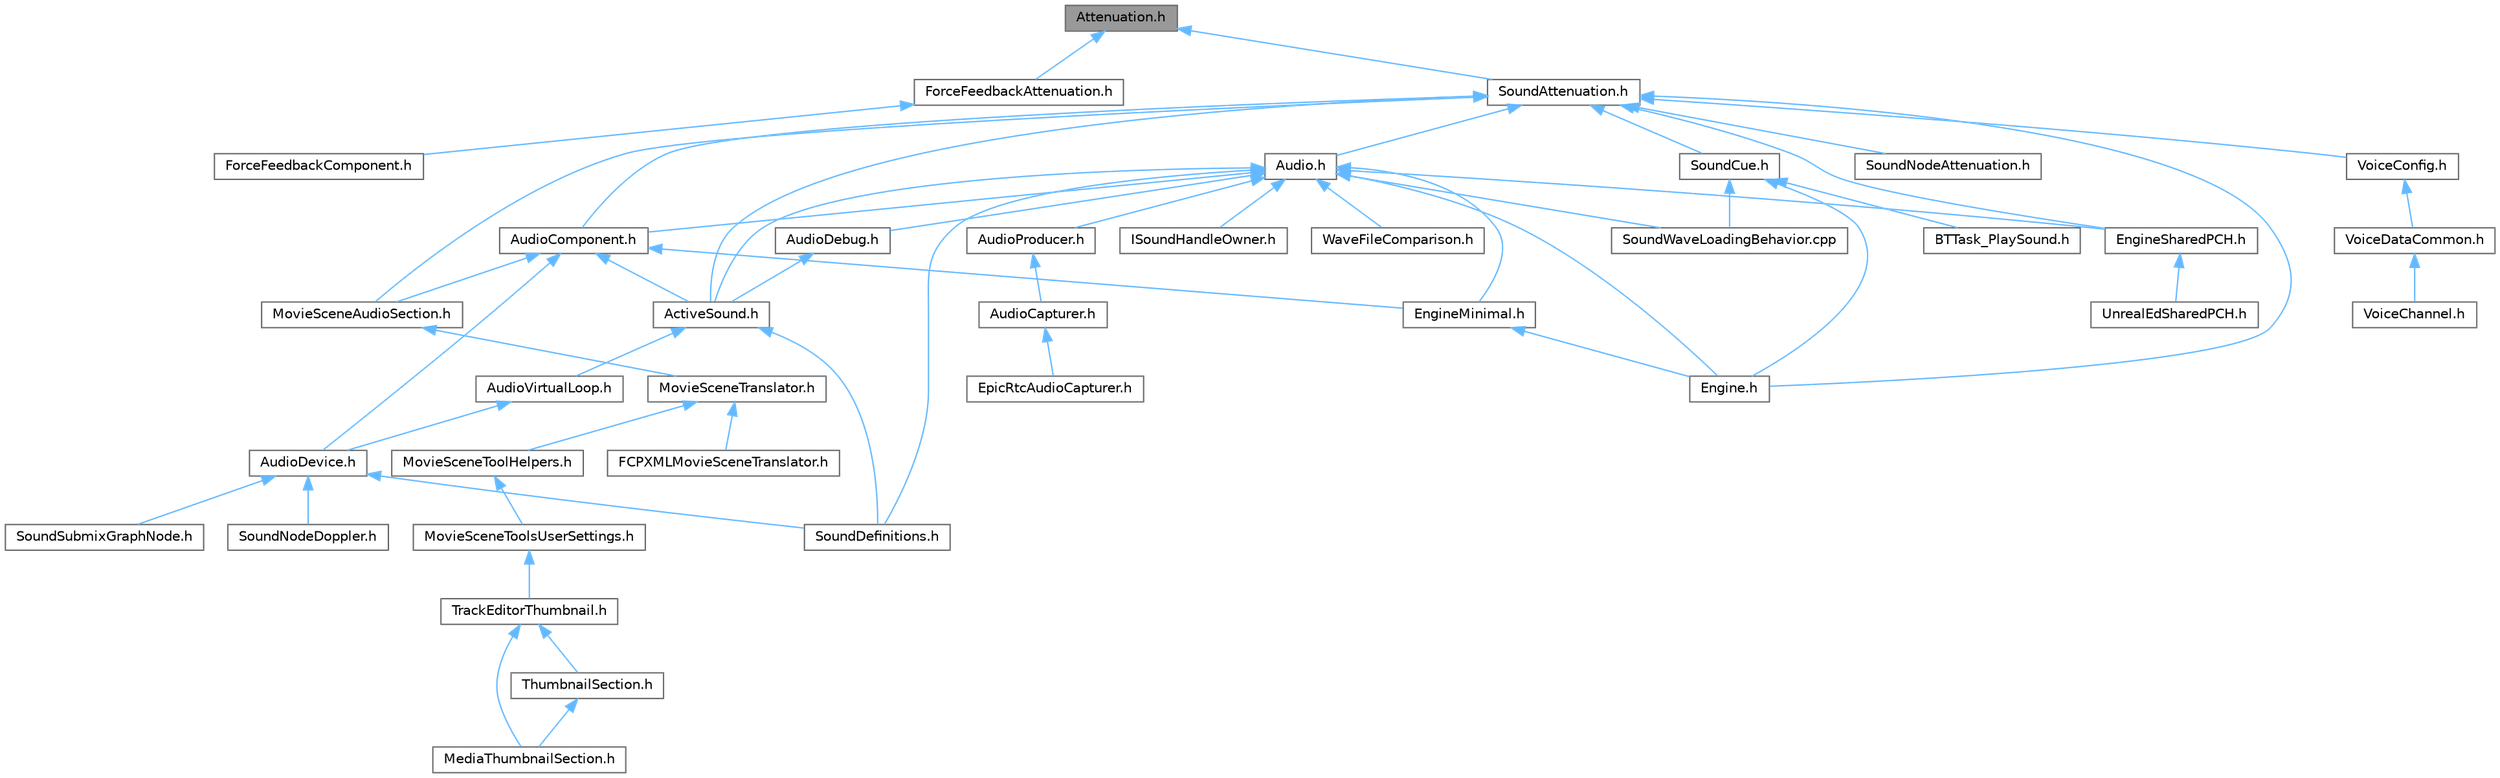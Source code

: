 digraph "Attenuation.h"
{
 // INTERACTIVE_SVG=YES
 // LATEX_PDF_SIZE
  bgcolor="transparent";
  edge [fontname=Helvetica,fontsize=10,labelfontname=Helvetica,labelfontsize=10];
  node [fontname=Helvetica,fontsize=10,shape=box,height=0.2,width=0.4];
  Node1 [id="Node000001",label="Attenuation.h",height=0.2,width=0.4,color="gray40", fillcolor="grey60", style="filled", fontcolor="black",tooltip=" "];
  Node1 -> Node2 [id="edge1_Node000001_Node000002",dir="back",color="steelblue1",style="solid",tooltip=" "];
  Node2 [id="Node000002",label="ForceFeedbackAttenuation.h",height=0.2,width=0.4,color="grey40", fillcolor="white", style="filled",URL="$db/dd6/ForceFeedbackAttenuation_8h.html",tooltip=" "];
  Node2 -> Node3 [id="edge2_Node000002_Node000003",dir="back",color="steelblue1",style="solid",tooltip=" "];
  Node3 [id="Node000003",label="ForceFeedbackComponent.h",height=0.2,width=0.4,color="grey40", fillcolor="white", style="filled",URL="$d2/db8/ForceFeedbackComponent_8h.html",tooltip=" "];
  Node1 -> Node4 [id="edge3_Node000001_Node000004",dir="back",color="steelblue1",style="solid",tooltip=" "];
  Node4 [id="Node000004",label="SoundAttenuation.h",height=0.2,width=0.4,color="grey40", fillcolor="white", style="filled",URL="$da/dec/SoundAttenuation_8h.html",tooltip=" "];
  Node4 -> Node5 [id="edge4_Node000004_Node000005",dir="back",color="steelblue1",style="solid",tooltip=" "];
  Node5 [id="Node000005",label="ActiveSound.h",height=0.2,width=0.4,color="grey40", fillcolor="white", style="filled",URL="$dc/d95/ActiveSound_8h.html",tooltip=" "];
  Node5 -> Node6 [id="edge5_Node000005_Node000006",dir="back",color="steelblue1",style="solid",tooltip=" "];
  Node6 [id="Node000006",label="AudioVirtualLoop.h",height=0.2,width=0.4,color="grey40", fillcolor="white", style="filled",URL="$d5/dde/AudioVirtualLoop_8h.html",tooltip=" "];
  Node6 -> Node7 [id="edge6_Node000006_Node000007",dir="back",color="steelblue1",style="solid",tooltip=" "];
  Node7 [id="Node000007",label="AudioDevice.h",height=0.2,width=0.4,color="grey40", fillcolor="white", style="filled",URL="$d7/ddb/AudioDevice_8h.html",tooltip=" "];
  Node7 -> Node8 [id="edge7_Node000007_Node000008",dir="back",color="steelblue1",style="solid",tooltip=" "];
  Node8 [id="Node000008",label="SoundDefinitions.h",height=0.2,width=0.4,color="grey40", fillcolor="white", style="filled",URL="$d4/da9/SoundDefinitions_8h.html",tooltip=" "];
  Node7 -> Node9 [id="edge8_Node000007_Node000009",dir="back",color="steelblue1",style="solid",tooltip=" "];
  Node9 [id="Node000009",label="SoundNodeDoppler.h",height=0.2,width=0.4,color="grey40", fillcolor="white", style="filled",URL="$d1/d51/SoundNodeDoppler_8h.html",tooltip=" "];
  Node7 -> Node10 [id="edge9_Node000007_Node000010",dir="back",color="steelblue1",style="solid",tooltip=" "];
  Node10 [id="Node000010",label="SoundSubmixGraphNode.h",height=0.2,width=0.4,color="grey40", fillcolor="white", style="filled",URL="$d5/d09/SoundSubmixGraphNode_8h.html",tooltip=" "];
  Node5 -> Node8 [id="edge10_Node000005_Node000008",dir="back",color="steelblue1",style="solid",tooltip=" "];
  Node4 -> Node11 [id="edge11_Node000004_Node000011",dir="back",color="steelblue1",style="solid",tooltip=" "];
  Node11 [id="Node000011",label="Audio.h",height=0.2,width=0.4,color="grey40", fillcolor="white", style="filled",URL="$d8/daa/Audio_8h.html",tooltip=" "];
  Node11 -> Node5 [id="edge12_Node000011_Node000005",dir="back",color="steelblue1",style="solid",tooltip=" "];
  Node11 -> Node12 [id="edge13_Node000011_Node000012",dir="back",color="steelblue1",style="solid",tooltip=" "];
  Node12 [id="Node000012",label="AudioComponent.h",height=0.2,width=0.4,color="grey40", fillcolor="white", style="filled",URL="$d6/d67/AudioComponent_8h.html",tooltip=" "];
  Node12 -> Node5 [id="edge14_Node000012_Node000005",dir="back",color="steelblue1",style="solid",tooltip=" "];
  Node12 -> Node7 [id="edge15_Node000012_Node000007",dir="back",color="steelblue1",style="solid",tooltip=" "];
  Node12 -> Node13 [id="edge16_Node000012_Node000013",dir="back",color="steelblue1",style="solid",tooltip=" "];
  Node13 [id="Node000013",label="EngineMinimal.h",height=0.2,width=0.4,color="grey40", fillcolor="white", style="filled",URL="$d0/d2c/EngineMinimal_8h.html",tooltip=" "];
  Node13 -> Node14 [id="edge17_Node000013_Node000014",dir="back",color="steelblue1",style="solid",tooltip=" "];
  Node14 [id="Node000014",label="Engine.h",height=0.2,width=0.4,color="grey40", fillcolor="white", style="filled",URL="$d1/d34/Public_2Engine_8h.html",tooltip=" "];
  Node12 -> Node15 [id="edge18_Node000012_Node000015",dir="back",color="steelblue1",style="solid",tooltip=" "];
  Node15 [id="Node000015",label="MovieSceneAudioSection.h",height=0.2,width=0.4,color="grey40", fillcolor="white", style="filled",URL="$da/d5f/MovieSceneAudioSection_8h.html",tooltip=" "];
  Node15 -> Node16 [id="edge19_Node000015_Node000016",dir="back",color="steelblue1",style="solid",tooltip=" "];
  Node16 [id="Node000016",label="MovieSceneTranslator.h",height=0.2,width=0.4,color="grey40", fillcolor="white", style="filled",URL="$d2/d49/MovieSceneTranslator_8h.html",tooltip=" "];
  Node16 -> Node17 [id="edge20_Node000016_Node000017",dir="back",color="steelblue1",style="solid",tooltip=" "];
  Node17 [id="Node000017",label="FCPXMLMovieSceneTranslator.h",height=0.2,width=0.4,color="grey40", fillcolor="white", style="filled",URL="$d2/d93/FCPXMLMovieSceneTranslator_8h.html",tooltip=" "];
  Node16 -> Node18 [id="edge21_Node000016_Node000018",dir="back",color="steelblue1",style="solid",tooltip=" "];
  Node18 [id="Node000018",label="MovieSceneToolHelpers.h",height=0.2,width=0.4,color="grey40", fillcolor="white", style="filled",URL="$d4/d0e/MovieSceneToolHelpers_8h.html",tooltip=" "];
  Node18 -> Node19 [id="edge22_Node000018_Node000019",dir="back",color="steelblue1",style="solid",tooltip=" "];
  Node19 [id="Node000019",label="MovieSceneToolsUserSettings.h",height=0.2,width=0.4,color="grey40", fillcolor="white", style="filled",URL="$d5/dab/MovieSceneToolsUserSettings_8h.html",tooltip=" "];
  Node19 -> Node20 [id="edge23_Node000019_Node000020",dir="back",color="steelblue1",style="solid",tooltip=" "];
  Node20 [id="Node000020",label="TrackEditorThumbnail.h",height=0.2,width=0.4,color="grey40", fillcolor="white", style="filled",URL="$d6/d44/TrackEditorThumbnail_8h.html",tooltip=" "];
  Node20 -> Node21 [id="edge24_Node000020_Node000021",dir="back",color="steelblue1",style="solid",tooltip=" "];
  Node21 [id="Node000021",label="MediaThumbnailSection.h",height=0.2,width=0.4,color="grey40", fillcolor="white", style="filled",URL="$d8/dfe/MediaThumbnailSection_8h.html",tooltip=" "];
  Node20 -> Node22 [id="edge25_Node000020_Node000022",dir="back",color="steelblue1",style="solid",tooltip=" "];
  Node22 [id="Node000022",label="ThumbnailSection.h",height=0.2,width=0.4,color="grey40", fillcolor="white", style="filled",URL="$de/daf/ThumbnailSection_8h.html",tooltip=" "];
  Node22 -> Node21 [id="edge26_Node000022_Node000021",dir="back",color="steelblue1",style="solid",tooltip=" "];
  Node11 -> Node23 [id="edge27_Node000011_Node000023",dir="back",color="steelblue1",style="solid",tooltip=" "];
  Node23 [id="Node000023",label="AudioDebug.h",height=0.2,width=0.4,color="grey40", fillcolor="white", style="filled",URL="$d2/dbd/AudioDebug_8h.html",tooltip=" "];
  Node23 -> Node5 [id="edge28_Node000023_Node000005",dir="back",color="steelblue1",style="solid",tooltip=" "];
  Node11 -> Node24 [id="edge29_Node000011_Node000024",dir="back",color="steelblue1",style="solid",tooltip=" "];
  Node24 [id="Node000024",label="AudioProducer.h",height=0.2,width=0.4,color="grey40", fillcolor="white", style="filled",URL="$d5/d00/AudioProducer_8h.html",tooltip=" "];
  Node24 -> Node25 [id="edge30_Node000024_Node000025",dir="back",color="steelblue1",style="solid",tooltip=" "];
  Node25 [id="Node000025",label="AudioCapturer.h",height=0.2,width=0.4,color="grey40", fillcolor="white", style="filled",URL="$db/dac/AudioCapturer_8h.html",tooltip=" "];
  Node25 -> Node26 [id="edge31_Node000025_Node000026",dir="back",color="steelblue1",style="solid",tooltip=" "];
  Node26 [id="Node000026",label="EpicRtcAudioCapturer.h",height=0.2,width=0.4,color="grey40", fillcolor="white", style="filled",URL="$dd/dbf/EpicRtcAudioCapturer_8h.html",tooltip=" "];
  Node11 -> Node14 [id="edge32_Node000011_Node000014",dir="back",color="steelblue1",style="solid",tooltip=" "];
  Node11 -> Node13 [id="edge33_Node000011_Node000013",dir="back",color="steelblue1",style="solid",tooltip=" "];
  Node11 -> Node27 [id="edge34_Node000011_Node000027",dir="back",color="steelblue1",style="solid",tooltip=" "];
  Node27 [id="Node000027",label="EngineSharedPCH.h",height=0.2,width=0.4,color="grey40", fillcolor="white", style="filled",URL="$dc/dbb/EngineSharedPCH_8h.html",tooltip=" "];
  Node27 -> Node28 [id="edge35_Node000027_Node000028",dir="back",color="steelblue1",style="solid",tooltip=" "];
  Node28 [id="Node000028",label="UnrealEdSharedPCH.h",height=0.2,width=0.4,color="grey40", fillcolor="white", style="filled",URL="$d1/de6/UnrealEdSharedPCH_8h.html",tooltip=" "];
  Node11 -> Node29 [id="edge36_Node000011_Node000029",dir="back",color="steelblue1",style="solid",tooltip=" "];
  Node29 [id="Node000029",label="ISoundHandleOwner.h",height=0.2,width=0.4,color="grey40", fillcolor="white", style="filled",URL="$d5/db5/ISoundHandleOwner_8h.html",tooltip=" "];
  Node11 -> Node8 [id="edge37_Node000011_Node000008",dir="back",color="steelblue1",style="solid",tooltip=" "];
  Node11 -> Node30 [id="edge38_Node000011_Node000030",dir="back",color="steelblue1",style="solid",tooltip=" "];
  Node30 [id="Node000030",label="SoundWaveLoadingBehavior.cpp",height=0.2,width=0.4,color="grey40", fillcolor="white", style="filled",URL="$d7/d95/SoundWaveLoadingBehavior_8cpp.html",tooltip=" "];
  Node11 -> Node31 [id="edge39_Node000011_Node000031",dir="back",color="steelblue1",style="solid",tooltip=" "];
  Node31 [id="Node000031",label="WaveFileComparison.h",height=0.2,width=0.4,color="grey40", fillcolor="white", style="filled",URL="$d7/dcb/WaveFileComparison_8h.html",tooltip=" "];
  Node4 -> Node12 [id="edge40_Node000004_Node000012",dir="back",color="steelblue1",style="solid",tooltip=" "];
  Node4 -> Node14 [id="edge41_Node000004_Node000014",dir="back",color="steelblue1",style="solid",tooltip=" "];
  Node4 -> Node27 [id="edge42_Node000004_Node000027",dir="back",color="steelblue1",style="solid",tooltip=" "];
  Node4 -> Node15 [id="edge43_Node000004_Node000015",dir="back",color="steelblue1",style="solid",tooltip=" "];
  Node4 -> Node32 [id="edge44_Node000004_Node000032",dir="back",color="steelblue1",style="solid",tooltip=" "];
  Node32 [id="Node000032",label="SoundCue.h",height=0.2,width=0.4,color="grey40", fillcolor="white", style="filled",URL="$d8/d0b/SoundCue_8h.html",tooltip=" "];
  Node32 -> Node33 [id="edge45_Node000032_Node000033",dir="back",color="steelblue1",style="solid",tooltip=" "];
  Node33 [id="Node000033",label="BTTask_PlaySound.h",height=0.2,width=0.4,color="grey40", fillcolor="white", style="filled",URL="$d8/d54/BTTask__PlaySound_8h.html",tooltip=" "];
  Node32 -> Node14 [id="edge46_Node000032_Node000014",dir="back",color="steelblue1",style="solid",tooltip=" "];
  Node32 -> Node30 [id="edge47_Node000032_Node000030",dir="back",color="steelblue1",style="solid",tooltip=" "];
  Node4 -> Node34 [id="edge48_Node000004_Node000034",dir="back",color="steelblue1",style="solid",tooltip=" "];
  Node34 [id="Node000034",label="SoundNodeAttenuation.h",height=0.2,width=0.4,color="grey40", fillcolor="white", style="filled",URL="$d0/d9d/SoundNodeAttenuation_8h.html",tooltip=" "];
  Node4 -> Node35 [id="edge49_Node000004_Node000035",dir="back",color="steelblue1",style="solid",tooltip=" "];
  Node35 [id="Node000035",label="VoiceConfig.h",height=0.2,width=0.4,color="grey40", fillcolor="white", style="filled",URL="$d4/dbb/VoiceConfig_8h.html",tooltip=" "];
  Node35 -> Node36 [id="edge50_Node000035_Node000036",dir="back",color="steelblue1",style="solid",tooltip=" "];
  Node36 [id="Node000036",label="VoiceDataCommon.h",height=0.2,width=0.4,color="grey40", fillcolor="white", style="filled",URL="$d0/d91/VoiceDataCommon_8h.html",tooltip=" "];
  Node36 -> Node37 [id="edge51_Node000036_Node000037",dir="back",color="steelblue1",style="solid",tooltip=" "];
  Node37 [id="Node000037",label="VoiceChannel.h",height=0.2,width=0.4,color="grey40", fillcolor="white", style="filled",URL="$d0/da3/VoiceChannel_8h.html",tooltip=" "];
}
